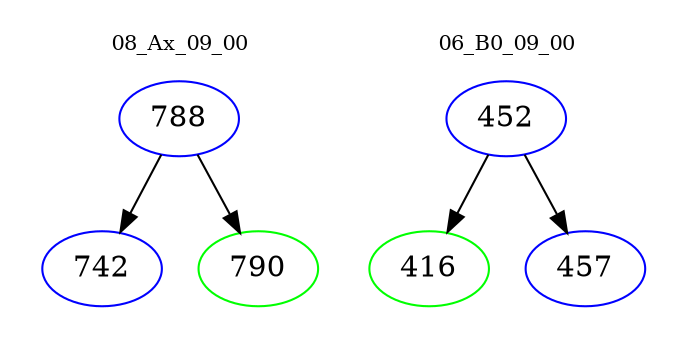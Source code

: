 digraph{
subgraph cluster_0 {
color = white
label = "08_Ax_09_00";
fontsize=10;
T0_788 [label="788", color="blue"]
T0_788 -> T0_742 [color="black"]
T0_742 [label="742", color="blue"]
T0_788 -> T0_790 [color="black"]
T0_790 [label="790", color="green"]
}
subgraph cluster_1 {
color = white
label = "06_B0_09_00";
fontsize=10;
T1_452 [label="452", color="blue"]
T1_452 -> T1_416 [color="black"]
T1_416 [label="416", color="green"]
T1_452 -> T1_457 [color="black"]
T1_457 [label="457", color="blue"]
}
}
